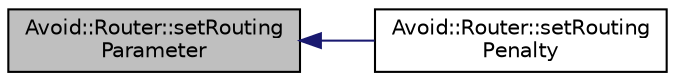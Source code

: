 digraph "Avoid::Router::setRoutingParameter"
{
  edge [fontname="Helvetica",fontsize="10",labelfontname="Helvetica",labelfontsize="10"];
  node [fontname="Helvetica",fontsize="10",shape=record];
  rankdir="LR";
  Node153 [label="Avoid::Router::setRouting\lParameter",height=0.2,width=0.4,color="black", fillcolor="grey75", style="filled", fontcolor="black"];
  Node153 -> Node154 [dir="back",color="midnightblue",fontsize="10",style="solid",fontname="Helvetica"];
  Node154 [label="Avoid::Router::setRouting\lPenalty",height=0.2,width=0.4,color="black", fillcolor="white", style="filled",URL="$classAvoid_1_1Router.html#acbda0590ff3234faad409e2f39e1c9ec",tooltip="Sets or removes penalty values that are applied during connector routing. "];
}
